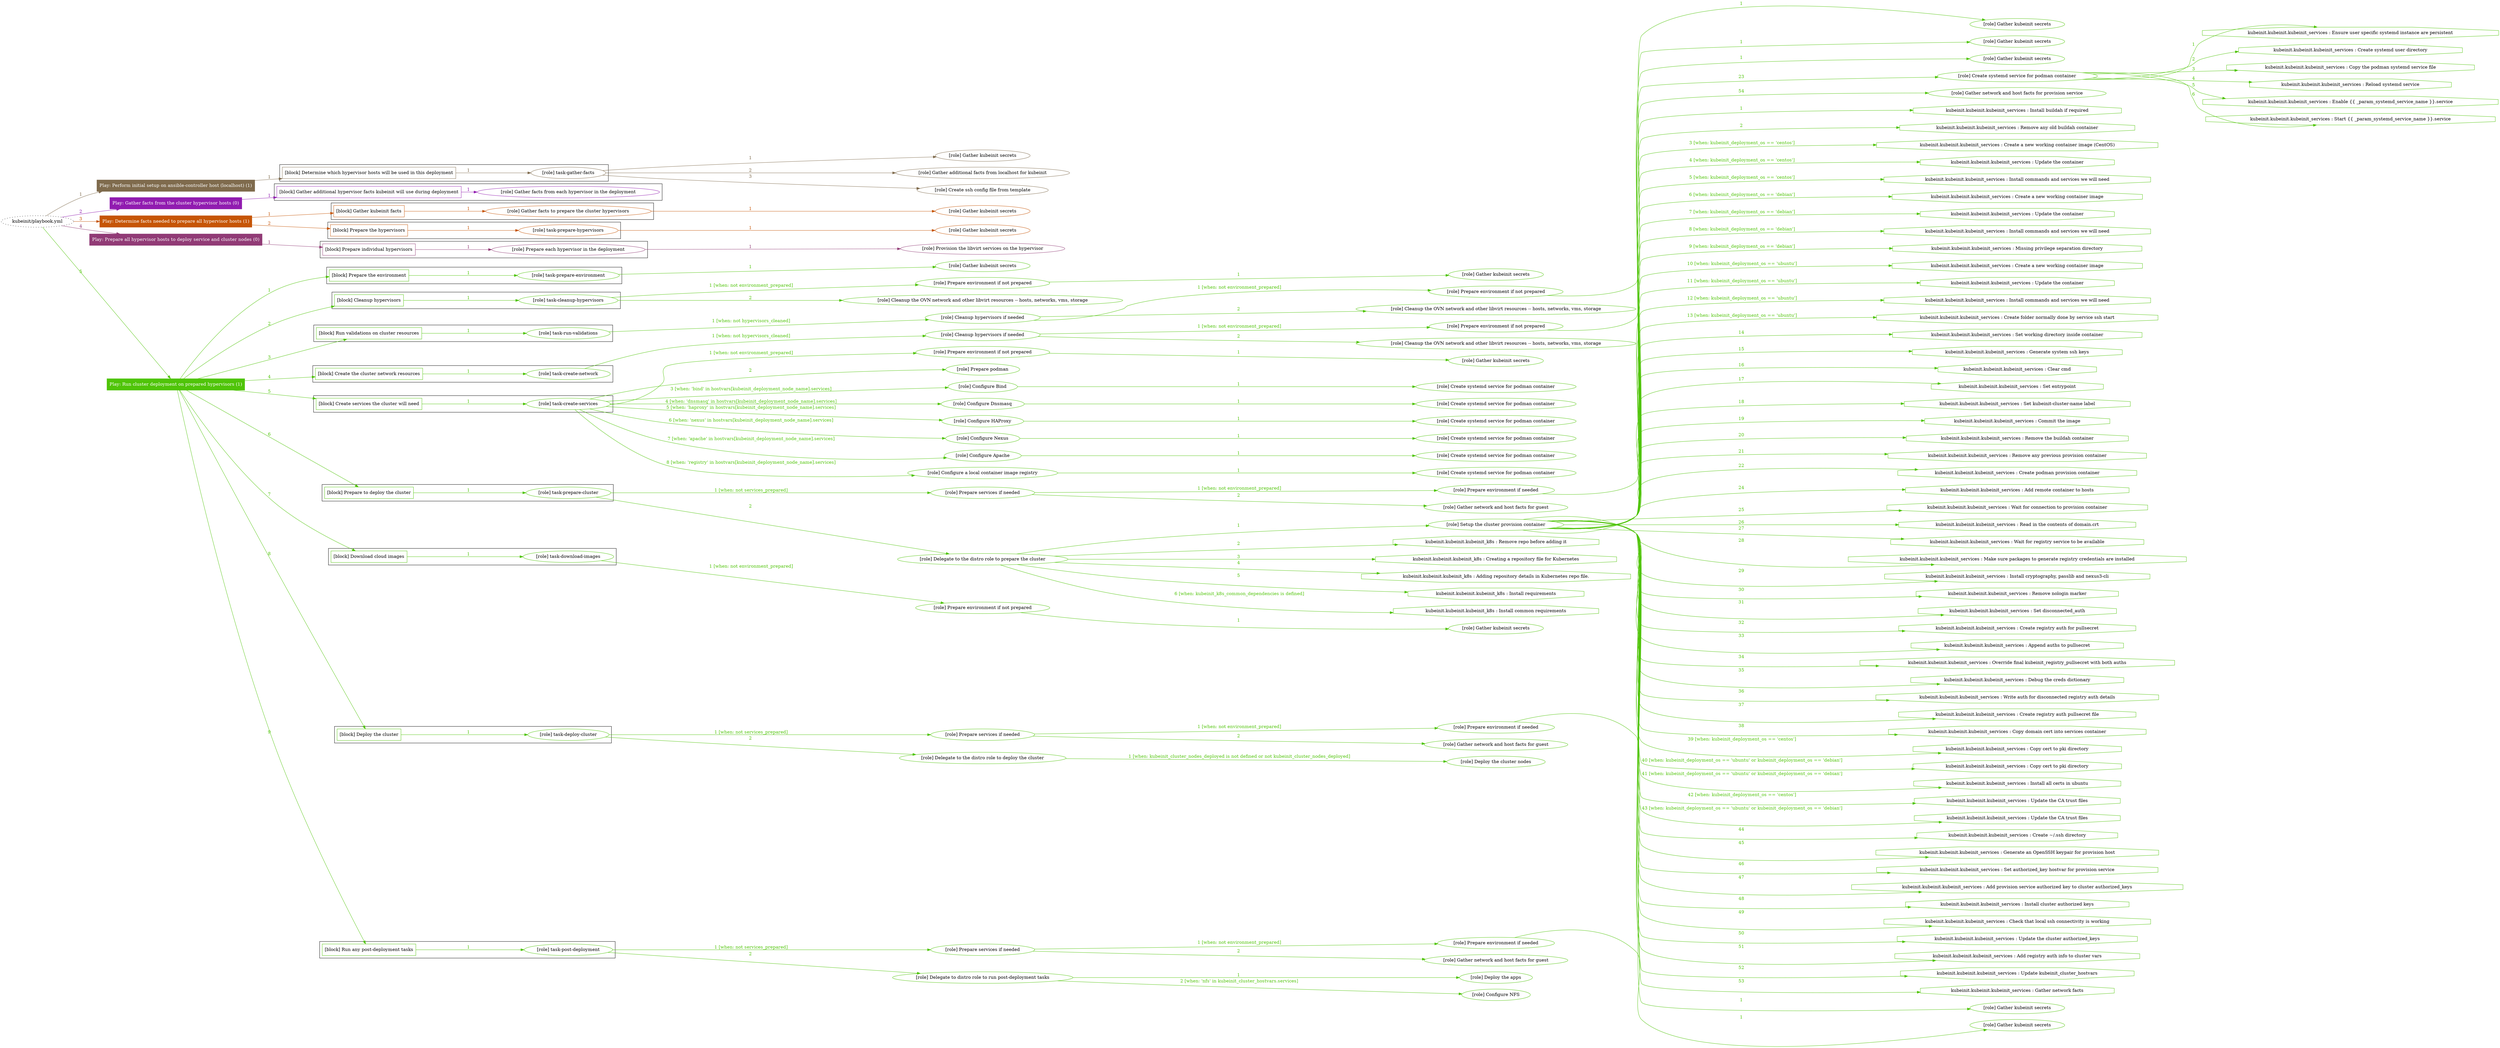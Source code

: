 digraph {
	graph [concentrate=true ordering=in rankdir=LR ratio=fill]
	edge [esep=5 sep=10]
	"kubeinit/playbook.yml" [URL="/home/runner/work/kubeinit/kubeinit/kubeinit/playbook.yml" id=playbook_cfc4be87 style=dotted]
	play_4a807ebb [label="Play: Perform initial setup on ansible-controller host (localhost) (1)" URL="/home/runner/work/kubeinit/kubeinit/kubeinit/playbook.yml" color="#7f6b4d" fontcolor="#ffffff" id=play_4a807ebb shape=box style=filled tooltip=localhost]
	"kubeinit/playbook.yml" -> play_4a807ebb [label="1 " color="#7f6b4d" fontcolor="#7f6b4d" id=edge_3277d694 labeltooltip="1 " tooltip="1 "]
	subgraph "Gather kubeinit secrets" {
		role_bcc0b4b6 [label="[role] Gather kubeinit secrets" URL="/home/runner/.ansible/collections/ansible_collections/kubeinit/kubeinit/roles/kubeinit_prepare/tasks/build_hypervisors_group.yml" color="#7f6b4d" id=role_bcc0b4b6 tooltip="Gather kubeinit secrets"]
	}
	subgraph "Gather additional facts from localhost for kubeinit" {
		role_3b5bcc23 [label="[role] Gather additional facts from localhost for kubeinit" URL="/home/runner/.ansible/collections/ansible_collections/kubeinit/kubeinit/roles/kubeinit_prepare/tasks/build_hypervisors_group.yml" color="#7f6b4d" id=role_3b5bcc23 tooltip="Gather additional facts from localhost for kubeinit"]
	}
	subgraph "Create ssh config file from template" {
		role_cf5add41 [label="[role] Create ssh config file from template" URL="/home/runner/.ansible/collections/ansible_collections/kubeinit/kubeinit/roles/kubeinit_prepare/tasks/build_hypervisors_group.yml" color="#7f6b4d" id=role_cf5add41 tooltip="Create ssh config file from template"]
	}
	subgraph "task-gather-facts" {
		role_10f08da4 [label="[role] task-gather-facts" URL="/home/runner/work/kubeinit/kubeinit/kubeinit/playbook.yml" color="#7f6b4d" id=role_10f08da4 tooltip="task-gather-facts"]
		role_10f08da4 -> role_bcc0b4b6 [label="1 " color="#7f6b4d" fontcolor="#7f6b4d" id=edge_d99c6099 labeltooltip="1 " tooltip="1 "]
		role_10f08da4 -> role_3b5bcc23 [label="2 " color="#7f6b4d" fontcolor="#7f6b4d" id=edge_893ec936 labeltooltip="2 " tooltip="2 "]
		role_10f08da4 -> role_cf5add41 [label="3 " color="#7f6b4d" fontcolor="#7f6b4d" id=edge_45f1f5ca labeltooltip="3 " tooltip="3 "]
	}
	subgraph "Play: Perform initial setup on ansible-controller host (localhost) (1)" {
		play_4a807ebb -> block_dd3cf901 [label=1 color="#7f6b4d" fontcolor="#7f6b4d" id=edge_9d5f371b labeltooltip=1 tooltip=1]
		subgraph cluster_block_dd3cf901 {
			block_dd3cf901 [label="[block] Determine which hypervisor hosts will be used in this deployment" URL="/home/runner/work/kubeinit/kubeinit/kubeinit/playbook.yml" color="#7f6b4d" id=block_dd3cf901 labeltooltip="Determine which hypervisor hosts will be used in this deployment" shape=box tooltip="Determine which hypervisor hosts will be used in this deployment"]
			block_dd3cf901 -> role_10f08da4 [label="1 " color="#7f6b4d" fontcolor="#7f6b4d" id=edge_cda1a573 labeltooltip="1 " tooltip="1 "]
		}
	}
	play_d4d521a1 [label="Play: Gather facts from the cluster hypervisor hosts (0)" URL="/home/runner/work/kubeinit/kubeinit/kubeinit/playbook.yml" color="#911cb0" fontcolor="#ffffff" id=play_d4d521a1 shape=box style=filled tooltip="Play: Gather facts from the cluster hypervisor hosts (0)"]
	"kubeinit/playbook.yml" -> play_d4d521a1 [label="2 " color="#911cb0" fontcolor="#911cb0" id=edge_300e50c1 labeltooltip="2 " tooltip="2 "]
	subgraph "Gather facts from each hypervisor in the deployment" {
		role_9fd190aa [label="[role] Gather facts from each hypervisor in the deployment" URL="/home/runner/work/kubeinit/kubeinit/kubeinit/playbook.yml" color="#911cb0" id=role_9fd190aa tooltip="Gather facts from each hypervisor in the deployment"]
	}
	subgraph "Play: Gather facts from the cluster hypervisor hosts (0)" {
		play_d4d521a1 -> block_544f4065 [label=1 color="#911cb0" fontcolor="#911cb0" id=edge_1430447f labeltooltip=1 tooltip=1]
		subgraph cluster_block_544f4065 {
			block_544f4065 [label="[block] Gather additional hypervisor facts kubeinit will use during deployment" URL="/home/runner/work/kubeinit/kubeinit/kubeinit/playbook.yml" color="#911cb0" id=block_544f4065 labeltooltip="Gather additional hypervisor facts kubeinit will use during deployment" shape=box tooltip="Gather additional hypervisor facts kubeinit will use during deployment"]
			block_544f4065 -> role_9fd190aa [label="1 " color="#911cb0" fontcolor="#911cb0" id=edge_3ac6babf labeltooltip="1 " tooltip="1 "]
		}
	}
	play_e85b33cb [label="Play: Determine facts needed to prepare all hypervisor hosts (1)" URL="/home/runner/work/kubeinit/kubeinit/kubeinit/playbook.yml" color="#c65506" fontcolor="#ffffff" id=play_e85b33cb shape=box style=filled tooltip=localhost]
	"kubeinit/playbook.yml" -> play_e85b33cb [label="3 " color="#c65506" fontcolor="#c65506" id=edge_0589fab3 labeltooltip="3 " tooltip="3 "]
	subgraph "Gather kubeinit secrets" {
		role_eab84677 [label="[role] Gather kubeinit secrets" URL="/home/runner/.ansible/collections/ansible_collections/kubeinit/kubeinit/roles/kubeinit_prepare/tasks/gather_kubeinit_facts.yml" color="#c65506" id=role_eab84677 tooltip="Gather kubeinit secrets"]
	}
	subgraph "Gather facts to prepare the cluster hypervisors" {
		role_88e0ed70 [label="[role] Gather facts to prepare the cluster hypervisors" URL="/home/runner/work/kubeinit/kubeinit/kubeinit/playbook.yml" color="#c65506" id=role_88e0ed70 tooltip="Gather facts to prepare the cluster hypervisors"]
		role_88e0ed70 -> role_eab84677 [label="1 " color="#c65506" fontcolor="#c65506" id=edge_dfea3ddd labeltooltip="1 " tooltip="1 "]
	}
	subgraph "Gather kubeinit secrets" {
		role_0bb4fda9 [label="[role] Gather kubeinit secrets" URL="/home/runner/.ansible/collections/ansible_collections/kubeinit/kubeinit/roles/kubeinit_prepare/tasks/gather_kubeinit_facts.yml" color="#c65506" id=role_0bb4fda9 tooltip="Gather kubeinit secrets"]
	}
	subgraph "task-prepare-hypervisors" {
		role_484d468f [label="[role] task-prepare-hypervisors" URL="/home/runner/work/kubeinit/kubeinit/kubeinit/playbook.yml" color="#c65506" id=role_484d468f tooltip="task-prepare-hypervisors"]
		role_484d468f -> role_0bb4fda9 [label="1 " color="#c65506" fontcolor="#c65506" id=edge_8ce3376a labeltooltip="1 " tooltip="1 "]
	}
	subgraph "Play: Determine facts needed to prepare all hypervisor hosts (1)" {
		play_e85b33cb -> block_cb96cf6b [label=1 color="#c65506" fontcolor="#c65506" id=edge_e12523e3 labeltooltip=1 tooltip=1]
		subgraph cluster_block_cb96cf6b {
			block_cb96cf6b [label="[block] Gather kubeinit facts" URL="/home/runner/work/kubeinit/kubeinit/kubeinit/playbook.yml" color="#c65506" id=block_cb96cf6b labeltooltip="Gather kubeinit facts" shape=box tooltip="Gather kubeinit facts"]
			block_cb96cf6b -> role_88e0ed70 [label="1 " color="#c65506" fontcolor="#c65506" id=edge_38f7d4b8 labeltooltip="1 " tooltip="1 "]
		}
		play_e85b33cb -> block_ec706f91 [label=2 color="#c65506" fontcolor="#c65506" id=edge_0aa1c285 labeltooltip=2 tooltip=2]
		subgraph cluster_block_ec706f91 {
			block_ec706f91 [label="[block] Prepare the hypervisors" URL="/home/runner/work/kubeinit/kubeinit/kubeinit/playbook.yml" color="#c65506" id=block_ec706f91 labeltooltip="Prepare the hypervisors" shape=box tooltip="Prepare the hypervisors"]
			block_ec706f91 -> role_484d468f [label="1 " color="#c65506" fontcolor="#c65506" id=edge_5a2838aa labeltooltip="1 " tooltip="1 "]
		}
	}
	play_bb82a8fd [label="Play: Prepare all hypervisor hosts to deploy service and cluster nodes (0)" URL="/home/runner/work/kubeinit/kubeinit/kubeinit/playbook.yml" color="#913b76" fontcolor="#ffffff" id=play_bb82a8fd shape=box style=filled tooltip="Play: Prepare all hypervisor hosts to deploy service and cluster nodes (0)"]
	"kubeinit/playbook.yml" -> play_bb82a8fd [label="4 " color="#913b76" fontcolor="#913b76" id=edge_44c5a080 labeltooltip="4 " tooltip="4 "]
	subgraph "Provision the libvirt services on the hypervisor" {
		role_19357649 [label="[role] Provision the libvirt services on the hypervisor" URL="/home/runner/.ansible/collections/ansible_collections/kubeinit/kubeinit/roles/kubeinit_prepare/tasks/prepare_hypervisor.yml" color="#913b76" id=role_19357649 tooltip="Provision the libvirt services on the hypervisor"]
	}
	subgraph "Prepare each hypervisor in the deployment" {
		role_16236da2 [label="[role] Prepare each hypervisor in the deployment" URL="/home/runner/work/kubeinit/kubeinit/kubeinit/playbook.yml" color="#913b76" id=role_16236da2 tooltip="Prepare each hypervisor in the deployment"]
		role_16236da2 -> role_19357649 [label="1 " color="#913b76" fontcolor="#913b76" id=edge_8d6d4341 labeltooltip="1 " tooltip="1 "]
	}
	subgraph "Play: Prepare all hypervisor hosts to deploy service and cluster nodes (0)" {
		play_bb82a8fd -> block_224059f3 [label=1 color="#913b76" fontcolor="#913b76" id=edge_40e4a4ec labeltooltip=1 tooltip=1]
		subgraph cluster_block_224059f3 {
			block_224059f3 [label="[block] Prepare individual hypervisors" URL="/home/runner/work/kubeinit/kubeinit/kubeinit/playbook.yml" color="#913b76" id=block_224059f3 labeltooltip="Prepare individual hypervisors" shape=box tooltip="Prepare individual hypervisors"]
			block_224059f3 -> role_16236da2 [label="1 " color="#913b76" fontcolor="#913b76" id=edge_ae67258d labeltooltip="1 " tooltip="1 "]
		}
	}
	play_c14ed13a [label="Play: Run cluster deployment on prepared hypervisors (1)" URL="/home/runner/work/kubeinit/kubeinit/kubeinit/playbook.yml" color="#4fc408" fontcolor="#ffffff" id=play_c14ed13a shape=box style=filled tooltip=localhost]
	"kubeinit/playbook.yml" -> play_c14ed13a [label="5 " color="#4fc408" fontcolor="#4fc408" id=edge_b7f78655 labeltooltip="5 " tooltip="5 "]
	subgraph "Gather kubeinit secrets" {
		role_4225a612 [label="[role] Gather kubeinit secrets" URL="/home/runner/.ansible/collections/ansible_collections/kubeinit/kubeinit/roles/kubeinit_prepare/tasks/gather_kubeinit_facts.yml" color="#4fc408" id=role_4225a612 tooltip="Gather kubeinit secrets"]
	}
	subgraph "task-prepare-environment" {
		role_4ccde7c7 [label="[role] task-prepare-environment" URL="/home/runner/work/kubeinit/kubeinit/kubeinit/playbook.yml" color="#4fc408" id=role_4ccde7c7 tooltip="task-prepare-environment"]
		role_4ccde7c7 -> role_4225a612 [label="1 " color="#4fc408" fontcolor="#4fc408" id=edge_c047544a labeltooltip="1 " tooltip="1 "]
	}
	subgraph "Gather kubeinit secrets" {
		role_32746940 [label="[role] Gather kubeinit secrets" URL="/home/runner/.ansible/collections/ansible_collections/kubeinit/kubeinit/roles/kubeinit_prepare/tasks/gather_kubeinit_facts.yml" color="#4fc408" id=role_32746940 tooltip="Gather kubeinit secrets"]
	}
	subgraph "Prepare environment if not prepared" {
		role_9fc89ece [label="[role] Prepare environment if not prepared" URL="/home/runner/.ansible/collections/ansible_collections/kubeinit/kubeinit/roles/kubeinit_prepare/tasks/cleanup_hypervisors.yml" color="#4fc408" id=role_9fc89ece tooltip="Prepare environment if not prepared"]
		role_9fc89ece -> role_32746940 [label="1 " color="#4fc408" fontcolor="#4fc408" id=edge_4c63f4f3 labeltooltip="1 " tooltip="1 "]
	}
	subgraph "Cleanup the OVN network and other libvirt resources -- hosts, networks, vms, storage" {
		role_7c6fca60 [label="[role] Cleanup the OVN network and other libvirt resources -- hosts, networks, vms, storage" URL="/home/runner/.ansible/collections/ansible_collections/kubeinit/kubeinit/roles/kubeinit_prepare/tasks/cleanup_hypervisors.yml" color="#4fc408" id=role_7c6fca60 tooltip="Cleanup the OVN network and other libvirt resources -- hosts, networks, vms, storage"]
	}
	subgraph "task-cleanup-hypervisors" {
		role_c2964d3a [label="[role] task-cleanup-hypervisors" URL="/home/runner/work/kubeinit/kubeinit/kubeinit/playbook.yml" color="#4fc408" id=role_c2964d3a tooltip="task-cleanup-hypervisors"]
		role_c2964d3a -> role_9fc89ece [label="1 [when: not environment_prepared]" color="#4fc408" fontcolor="#4fc408" id=edge_c1f626bd labeltooltip="1 [when: not environment_prepared]" tooltip="1 [when: not environment_prepared]"]
		role_c2964d3a -> role_7c6fca60 [label="2 " color="#4fc408" fontcolor="#4fc408" id=edge_e86fbf41 labeltooltip="2 " tooltip="2 "]
	}
	subgraph "Gather kubeinit secrets" {
		role_f6ba4cd7 [label="[role] Gather kubeinit secrets" URL="/home/runner/.ansible/collections/ansible_collections/kubeinit/kubeinit/roles/kubeinit_prepare/tasks/gather_kubeinit_facts.yml" color="#4fc408" id=role_f6ba4cd7 tooltip="Gather kubeinit secrets"]
	}
	subgraph "Prepare environment if not prepared" {
		role_ea397f2f [label="[role] Prepare environment if not prepared" URL="/home/runner/.ansible/collections/ansible_collections/kubeinit/kubeinit/roles/kubeinit_prepare/tasks/cleanup_hypervisors.yml" color="#4fc408" id=role_ea397f2f tooltip="Prepare environment if not prepared"]
		role_ea397f2f -> role_f6ba4cd7 [label="1 " color="#4fc408" fontcolor="#4fc408" id=edge_fcf1cf02 labeltooltip="1 " tooltip="1 "]
	}
	subgraph "Cleanup the OVN network and other libvirt resources -- hosts, networks, vms, storage" {
		role_4c2b1e50 [label="[role] Cleanup the OVN network and other libvirt resources -- hosts, networks, vms, storage" URL="/home/runner/.ansible/collections/ansible_collections/kubeinit/kubeinit/roles/kubeinit_prepare/tasks/cleanup_hypervisors.yml" color="#4fc408" id=role_4c2b1e50 tooltip="Cleanup the OVN network and other libvirt resources -- hosts, networks, vms, storage"]
	}
	subgraph "Cleanup hypervisors if needed" {
		role_19a6585d [label="[role] Cleanup hypervisors if needed" URL="/home/runner/.ansible/collections/ansible_collections/kubeinit/kubeinit/roles/kubeinit_validations/tasks/main.yml" color="#4fc408" id=role_19a6585d tooltip="Cleanup hypervisors if needed"]
		role_19a6585d -> role_ea397f2f [label="1 [when: not environment_prepared]" color="#4fc408" fontcolor="#4fc408" id=edge_849f320f labeltooltip="1 [when: not environment_prepared]" tooltip="1 [when: not environment_prepared]"]
		role_19a6585d -> role_4c2b1e50 [label="2 " color="#4fc408" fontcolor="#4fc408" id=edge_ba22fbc4 labeltooltip="2 " tooltip="2 "]
	}
	subgraph "task-run-validations" {
		role_9bda88f3 [label="[role] task-run-validations" URL="/home/runner/work/kubeinit/kubeinit/kubeinit/playbook.yml" color="#4fc408" id=role_9bda88f3 tooltip="task-run-validations"]
		role_9bda88f3 -> role_19a6585d [label="1 [when: not hypervisors_cleaned]" color="#4fc408" fontcolor="#4fc408" id=edge_152c9d29 labeltooltip="1 [when: not hypervisors_cleaned]" tooltip="1 [when: not hypervisors_cleaned]"]
	}
	subgraph "Gather kubeinit secrets" {
		role_020c88da [label="[role] Gather kubeinit secrets" URL="/home/runner/.ansible/collections/ansible_collections/kubeinit/kubeinit/roles/kubeinit_prepare/tasks/gather_kubeinit_facts.yml" color="#4fc408" id=role_020c88da tooltip="Gather kubeinit secrets"]
	}
	subgraph "Prepare environment if not prepared" {
		role_4495b315 [label="[role] Prepare environment if not prepared" URL="/home/runner/.ansible/collections/ansible_collections/kubeinit/kubeinit/roles/kubeinit_prepare/tasks/cleanup_hypervisors.yml" color="#4fc408" id=role_4495b315 tooltip="Prepare environment if not prepared"]
		role_4495b315 -> role_020c88da [label="1 " color="#4fc408" fontcolor="#4fc408" id=edge_88edfadd labeltooltip="1 " tooltip="1 "]
	}
	subgraph "Cleanup the OVN network and other libvirt resources -- hosts, networks, vms, storage" {
		role_c2122410 [label="[role] Cleanup the OVN network and other libvirt resources -- hosts, networks, vms, storage" URL="/home/runner/.ansible/collections/ansible_collections/kubeinit/kubeinit/roles/kubeinit_prepare/tasks/cleanup_hypervisors.yml" color="#4fc408" id=role_c2122410 tooltip="Cleanup the OVN network and other libvirt resources -- hosts, networks, vms, storage"]
	}
	subgraph "Cleanup hypervisors if needed" {
		role_e213be4a [label="[role] Cleanup hypervisors if needed" URL="/home/runner/.ansible/collections/ansible_collections/kubeinit/kubeinit/roles/kubeinit_libvirt/tasks/create_network.yml" color="#4fc408" id=role_e213be4a tooltip="Cleanup hypervisors if needed"]
		role_e213be4a -> role_4495b315 [label="1 [when: not environment_prepared]" color="#4fc408" fontcolor="#4fc408" id=edge_c98100af labeltooltip="1 [when: not environment_prepared]" tooltip="1 [when: not environment_prepared]"]
		role_e213be4a -> role_c2122410 [label="2 " color="#4fc408" fontcolor="#4fc408" id=edge_892078ff labeltooltip="2 " tooltip="2 "]
	}
	subgraph "task-create-network" {
		role_464de291 [label="[role] task-create-network" URL="/home/runner/work/kubeinit/kubeinit/kubeinit/playbook.yml" color="#4fc408" id=role_464de291 tooltip="task-create-network"]
		role_464de291 -> role_e213be4a [label="1 [when: not hypervisors_cleaned]" color="#4fc408" fontcolor="#4fc408" id=edge_3ad8d59f labeltooltip="1 [when: not hypervisors_cleaned]" tooltip="1 [when: not hypervisors_cleaned]"]
	}
	subgraph "Gather kubeinit secrets" {
		role_c8c8f5f4 [label="[role] Gather kubeinit secrets" URL="/home/runner/.ansible/collections/ansible_collections/kubeinit/kubeinit/roles/kubeinit_prepare/tasks/gather_kubeinit_facts.yml" color="#4fc408" id=role_c8c8f5f4 tooltip="Gather kubeinit secrets"]
	}
	subgraph "Prepare environment if not prepared" {
		role_7e94d093 [label="[role] Prepare environment if not prepared" URL="/home/runner/.ansible/collections/ansible_collections/kubeinit/kubeinit/roles/kubeinit_services/tasks/main.yml" color="#4fc408" id=role_7e94d093 tooltip="Prepare environment if not prepared"]
		role_7e94d093 -> role_c8c8f5f4 [label="1 " color="#4fc408" fontcolor="#4fc408" id=edge_d55a4b33 labeltooltip="1 " tooltip="1 "]
	}
	subgraph "Prepare podman" {
		role_c2191348 [label="[role] Prepare podman" URL="/home/runner/.ansible/collections/ansible_collections/kubeinit/kubeinit/roles/kubeinit_services/tasks/00_create_service_pod.yml" color="#4fc408" id=role_c2191348 tooltip="Prepare podman"]
	}
	subgraph "Create systemd service for podman container" {
		role_1b85d457 [label="[role] Create systemd service for podman container" URL="/home/runner/.ansible/collections/ansible_collections/kubeinit/kubeinit/roles/kubeinit_bind/tasks/main.yml" color="#4fc408" id=role_1b85d457 tooltip="Create systemd service for podman container"]
	}
	subgraph "Configure Bind" {
		role_a5ffefed [label="[role] Configure Bind" URL="/home/runner/.ansible/collections/ansible_collections/kubeinit/kubeinit/roles/kubeinit_services/tasks/start_services_containers.yml" color="#4fc408" id=role_a5ffefed tooltip="Configure Bind"]
		role_a5ffefed -> role_1b85d457 [label="1 " color="#4fc408" fontcolor="#4fc408" id=edge_e4ebf9ce labeltooltip="1 " tooltip="1 "]
	}
	subgraph "Create systemd service for podman container" {
		role_6324af3c [label="[role] Create systemd service for podman container" URL="/home/runner/.ansible/collections/ansible_collections/kubeinit/kubeinit/roles/kubeinit_dnsmasq/tasks/main.yml" color="#4fc408" id=role_6324af3c tooltip="Create systemd service for podman container"]
	}
	subgraph "Configure Dnsmasq" {
		role_01a24019 [label="[role] Configure Dnsmasq" URL="/home/runner/.ansible/collections/ansible_collections/kubeinit/kubeinit/roles/kubeinit_services/tasks/start_services_containers.yml" color="#4fc408" id=role_01a24019 tooltip="Configure Dnsmasq"]
		role_01a24019 -> role_6324af3c [label="1 " color="#4fc408" fontcolor="#4fc408" id=edge_fd5339e4 labeltooltip="1 " tooltip="1 "]
	}
	subgraph "Create systemd service for podman container" {
		role_4e0fb53d [label="[role] Create systemd service for podman container" URL="/home/runner/.ansible/collections/ansible_collections/kubeinit/kubeinit/roles/kubeinit_haproxy/tasks/main.yml" color="#4fc408" id=role_4e0fb53d tooltip="Create systemd service for podman container"]
	}
	subgraph "Configure HAProxy" {
		role_6473bef5 [label="[role] Configure HAProxy" URL="/home/runner/.ansible/collections/ansible_collections/kubeinit/kubeinit/roles/kubeinit_services/tasks/start_services_containers.yml" color="#4fc408" id=role_6473bef5 tooltip="Configure HAProxy"]
		role_6473bef5 -> role_4e0fb53d [label="1 " color="#4fc408" fontcolor="#4fc408" id=edge_57fdc3d4 labeltooltip="1 " tooltip="1 "]
	}
	subgraph "Create systemd service for podman container" {
		role_58c3b321 [label="[role] Create systemd service for podman container" URL="/home/runner/.ansible/collections/ansible_collections/kubeinit/kubeinit/roles/kubeinit_nexus/tasks/main.yml" color="#4fc408" id=role_58c3b321 tooltip="Create systemd service for podman container"]
	}
	subgraph "Configure Nexus" {
		role_46821ba6 [label="[role] Configure Nexus" URL="/home/runner/.ansible/collections/ansible_collections/kubeinit/kubeinit/roles/kubeinit_services/tasks/start_services_containers.yml" color="#4fc408" id=role_46821ba6 tooltip="Configure Nexus"]
		role_46821ba6 -> role_58c3b321 [label="1 " color="#4fc408" fontcolor="#4fc408" id=edge_49cd0e57 labeltooltip="1 " tooltip="1 "]
	}
	subgraph "Create systemd service for podman container" {
		role_23bc82e7 [label="[role] Create systemd service for podman container" URL="/home/runner/.ansible/collections/ansible_collections/kubeinit/kubeinit/roles/kubeinit_apache/tasks/main.yml" color="#4fc408" id=role_23bc82e7 tooltip="Create systemd service for podman container"]
	}
	subgraph "Configure Apache" {
		role_558c121e [label="[role] Configure Apache" URL="/home/runner/.ansible/collections/ansible_collections/kubeinit/kubeinit/roles/kubeinit_services/tasks/start_services_containers.yml" color="#4fc408" id=role_558c121e tooltip="Configure Apache"]
		role_558c121e -> role_23bc82e7 [label="1 " color="#4fc408" fontcolor="#4fc408" id=edge_2fbb2b36 labeltooltip="1 " tooltip="1 "]
	}
	subgraph "Create systemd service for podman container" {
		role_922f781b [label="[role] Create systemd service for podman container" URL="/home/runner/.ansible/collections/ansible_collections/kubeinit/kubeinit/roles/kubeinit_registry/tasks/main.yml" color="#4fc408" id=role_922f781b tooltip="Create systemd service for podman container"]
	}
	subgraph "Configure a local container image registry" {
		role_4d05fafa [label="[role] Configure a local container image registry" URL="/home/runner/.ansible/collections/ansible_collections/kubeinit/kubeinit/roles/kubeinit_services/tasks/start_services_containers.yml" color="#4fc408" id=role_4d05fafa tooltip="Configure a local container image registry"]
		role_4d05fafa -> role_922f781b [label="1 " color="#4fc408" fontcolor="#4fc408" id=edge_cbc8e048 labeltooltip="1 " tooltip="1 "]
	}
	subgraph "task-create-services" {
		role_6226113d [label="[role] task-create-services" URL="/home/runner/work/kubeinit/kubeinit/kubeinit/playbook.yml" color="#4fc408" id=role_6226113d tooltip="task-create-services"]
		role_6226113d -> role_7e94d093 [label="1 [when: not environment_prepared]" color="#4fc408" fontcolor="#4fc408" id=edge_d3244bcf labeltooltip="1 [when: not environment_prepared]" tooltip="1 [when: not environment_prepared]"]
		role_6226113d -> role_c2191348 [label="2 " color="#4fc408" fontcolor="#4fc408" id=edge_3e48d171 labeltooltip="2 " tooltip="2 "]
		role_6226113d -> role_a5ffefed [label="3 [when: 'bind' in hostvars[kubeinit_deployment_node_name].services]" color="#4fc408" fontcolor="#4fc408" id=edge_fc64203d labeltooltip="3 [when: 'bind' in hostvars[kubeinit_deployment_node_name].services]" tooltip="3 [when: 'bind' in hostvars[kubeinit_deployment_node_name].services]"]
		role_6226113d -> role_01a24019 [label="4 [when: 'dnsmasq' in hostvars[kubeinit_deployment_node_name].services]" color="#4fc408" fontcolor="#4fc408" id=edge_0a824aca labeltooltip="4 [when: 'dnsmasq' in hostvars[kubeinit_deployment_node_name].services]" tooltip="4 [when: 'dnsmasq' in hostvars[kubeinit_deployment_node_name].services]"]
		role_6226113d -> role_6473bef5 [label="5 [when: 'haproxy' in hostvars[kubeinit_deployment_node_name].services]" color="#4fc408" fontcolor="#4fc408" id=edge_3222a457 labeltooltip="5 [when: 'haproxy' in hostvars[kubeinit_deployment_node_name].services]" tooltip="5 [when: 'haproxy' in hostvars[kubeinit_deployment_node_name].services]"]
		role_6226113d -> role_46821ba6 [label="6 [when: 'nexus' in hostvars[kubeinit_deployment_node_name].services]" color="#4fc408" fontcolor="#4fc408" id=edge_cb59b216 labeltooltip="6 [when: 'nexus' in hostvars[kubeinit_deployment_node_name].services]" tooltip="6 [when: 'nexus' in hostvars[kubeinit_deployment_node_name].services]"]
		role_6226113d -> role_558c121e [label="7 [when: 'apache' in hostvars[kubeinit_deployment_node_name].services]" color="#4fc408" fontcolor="#4fc408" id=edge_21c0942a labeltooltip="7 [when: 'apache' in hostvars[kubeinit_deployment_node_name].services]" tooltip="7 [when: 'apache' in hostvars[kubeinit_deployment_node_name].services]"]
		role_6226113d -> role_4d05fafa [label="8 [when: 'registry' in hostvars[kubeinit_deployment_node_name].services]" color="#4fc408" fontcolor="#4fc408" id=edge_9ed9d38f labeltooltip="8 [when: 'registry' in hostvars[kubeinit_deployment_node_name].services]" tooltip="8 [when: 'registry' in hostvars[kubeinit_deployment_node_name].services]"]
	}
	subgraph "Gather kubeinit secrets" {
		role_a1dacc62 [label="[role] Gather kubeinit secrets" URL="/home/runner/.ansible/collections/ansible_collections/kubeinit/kubeinit/roles/kubeinit_prepare/tasks/gather_kubeinit_facts.yml" color="#4fc408" id=role_a1dacc62 tooltip="Gather kubeinit secrets"]
	}
	subgraph "Prepare environment if needed" {
		role_e6f0737c [label="[role] Prepare environment if needed" URL="/home/runner/.ansible/collections/ansible_collections/kubeinit/kubeinit/roles/kubeinit_services/tasks/prepare_services.yml" color="#4fc408" id=role_e6f0737c tooltip="Prepare environment if needed"]
		role_e6f0737c -> role_a1dacc62 [label="1 " color="#4fc408" fontcolor="#4fc408" id=edge_35fe2ec3 labeltooltip="1 " tooltip="1 "]
	}
	subgraph "Gather network and host facts for guest" {
		role_c1f3ef40 [label="[role] Gather network and host facts for guest" URL="/home/runner/.ansible/collections/ansible_collections/kubeinit/kubeinit/roles/kubeinit_services/tasks/prepare_services.yml" color="#4fc408" id=role_c1f3ef40 tooltip="Gather network and host facts for guest"]
	}
	subgraph "Prepare services if needed" {
		role_b384f82c [label="[role] Prepare services if needed" URL="/home/runner/.ansible/collections/ansible_collections/kubeinit/kubeinit/roles/kubeinit_prepare/tasks/prepare_cluster.yml" color="#4fc408" id=role_b384f82c tooltip="Prepare services if needed"]
		role_b384f82c -> role_e6f0737c [label="1 [when: not environment_prepared]" color="#4fc408" fontcolor="#4fc408" id=edge_17bbcf6e labeltooltip="1 [when: not environment_prepared]" tooltip="1 [when: not environment_prepared]"]
		role_b384f82c -> role_c1f3ef40 [label="2 " color="#4fc408" fontcolor="#4fc408" id=edge_ad489f38 labeltooltip="2 " tooltip="2 "]
	}
	subgraph "Create systemd service for podman container" {
		role_32f327d0 [label="[role] Create systemd service for podman container" URL="/home/runner/.ansible/collections/ansible_collections/kubeinit/kubeinit/roles/kubeinit_services/tasks/create_provision_container.yml" color="#4fc408" id=role_32f327d0 tooltip="Create systemd service for podman container"]
		task_0d591eed [label="kubeinit.kubeinit.kubeinit_services : Ensure user specific systemd instance are persistent" URL="/home/runner/.ansible/collections/ansible_collections/kubeinit/kubeinit/roles/kubeinit_services/tasks/create_managed_service.yml" color="#4fc408" id=task_0d591eed shape=octagon tooltip="kubeinit.kubeinit.kubeinit_services : Ensure user specific systemd instance are persistent"]
		role_32f327d0 -> task_0d591eed [label="1 " color="#4fc408" fontcolor="#4fc408" id=edge_b70e48f8 labeltooltip="1 " tooltip="1 "]
		task_ef482759 [label="kubeinit.kubeinit.kubeinit_services : Create systemd user directory" URL="/home/runner/.ansible/collections/ansible_collections/kubeinit/kubeinit/roles/kubeinit_services/tasks/create_managed_service.yml" color="#4fc408" id=task_ef482759 shape=octagon tooltip="kubeinit.kubeinit.kubeinit_services : Create systemd user directory"]
		role_32f327d0 -> task_ef482759 [label="2 " color="#4fc408" fontcolor="#4fc408" id=edge_ddac6498 labeltooltip="2 " tooltip="2 "]
		task_a50afc28 [label="kubeinit.kubeinit.kubeinit_services : Copy the podman systemd service file" URL="/home/runner/.ansible/collections/ansible_collections/kubeinit/kubeinit/roles/kubeinit_services/tasks/create_managed_service.yml" color="#4fc408" id=task_a50afc28 shape=octagon tooltip="kubeinit.kubeinit.kubeinit_services : Copy the podman systemd service file"]
		role_32f327d0 -> task_a50afc28 [label="3 " color="#4fc408" fontcolor="#4fc408" id=edge_3acec6b4 labeltooltip="3 " tooltip="3 "]
		task_0f8f100c [label="kubeinit.kubeinit.kubeinit_services : Reload systemd service" URL="/home/runner/.ansible/collections/ansible_collections/kubeinit/kubeinit/roles/kubeinit_services/tasks/create_managed_service.yml" color="#4fc408" id=task_0f8f100c shape=octagon tooltip="kubeinit.kubeinit.kubeinit_services : Reload systemd service"]
		role_32f327d0 -> task_0f8f100c [label="4 " color="#4fc408" fontcolor="#4fc408" id=edge_bc0839a0 labeltooltip="4 " tooltip="4 "]
		task_d054eb82 [label="kubeinit.kubeinit.kubeinit_services : Enable {{ _param_systemd_service_name }}.service" URL="/home/runner/.ansible/collections/ansible_collections/kubeinit/kubeinit/roles/kubeinit_services/tasks/create_managed_service.yml" color="#4fc408" id=task_d054eb82 shape=octagon tooltip="kubeinit.kubeinit.kubeinit_services : Enable {{ _param_systemd_service_name }}.service"]
		role_32f327d0 -> task_d054eb82 [label="5 " color="#4fc408" fontcolor="#4fc408" id=edge_415b289a labeltooltip="5 " tooltip="5 "]
		task_56cd12f4 [label="kubeinit.kubeinit.kubeinit_services : Start {{ _param_systemd_service_name }}.service" URL="/home/runner/.ansible/collections/ansible_collections/kubeinit/kubeinit/roles/kubeinit_services/tasks/create_managed_service.yml" color="#4fc408" id=task_56cd12f4 shape=octagon tooltip="kubeinit.kubeinit.kubeinit_services : Start {{ _param_systemd_service_name }}.service"]
		role_32f327d0 -> task_56cd12f4 [label="6 " color="#4fc408" fontcolor="#4fc408" id=edge_5c670fea labeltooltip="6 " tooltip="6 "]
	}
	subgraph "Gather network and host facts for provision service" {
		role_c4c21304 [label="[role] Gather network and host facts for provision service" URL="/home/runner/.ansible/collections/ansible_collections/kubeinit/kubeinit/roles/kubeinit_services/tasks/create_provision_container.yml" color="#4fc408" id=role_c4c21304 tooltip="Gather network and host facts for provision service"]
	}
	subgraph "Setup the cluster provision container" {
		role_a1966d15 [label="[role] Setup the cluster provision container" URL="/home/runner/.ansible/collections/ansible_collections/kubeinit/kubeinit/roles/kubeinit_k8s/tasks/prepare_cluster.yml" color="#4fc408" id=role_a1966d15 tooltip="Setup the cluster provision container"]
		task_4b8873fb [label="kubeinit.kubeinit.kubeinit_services : Install buildah if required" URL="/home/runner/.ansible/collections/ansible_collections/kubeinit/kubeinit/roles/kubeinit_services/tasks/create_provision_container.yml" color="#4fc408" id=task_4b8873fb shape=octagon tooltip="kubeinit.kubeinit.kubeinit_services : Install buildah if required"]
		role_a1966d15 -> task_4b8873fb [label="1 " color="#4fc408" fontcolor="#4fc408" id=edge_1f2acd48 labeltooltip="1 " tooltip="1 "]
		task_3284e953 [label="kubeinit.kubeinit.kubeinit_services : Remove any old buildah container" URL="/home/runner/.ansible/collections/ansible_collections/kubeinit/kubeinit/roles/kubeinit_services/tasks/create_provision_container.yml" color="#4fc408" id=task_3284e953 shape=octagon tooltip="kubeinit.kubeinit.kubeinit_services : Remove any old buildah container"]
		role_a1966d15 -> task_3284e953 [label="2 " color="#4fc408" fontcolor="#4fc408" id=edge_9dca8324 labeltooltip="2 " tooltip="2 "]
		task_24142f5c [label="kubeinit.kubeinit.kubeinit_services : Create a new working container image (CentOS)" URL="/home/runner/.ansible/collections/ansible_collections/kubeinit/kubeinit/roles/kubeinit_services/tasks/create_provision_container.yml" color="#4fc408" id=task_24142f5c shape=octagon tooltip="kubeinit.kubeinit.kubeinit_services : Create a new working container image (CentOS)"]
		role_a1966d15 -> task_24142f5c [label="3 [when: kubeinit_deployment_os == 'centos']" color="#4fc408" fontcolor="#4fc408" id=edge_bff85792 labeltooltip="3 [when: kubeinit_deployment_os == 'centos']" tooltip="3 [when: kubeinit_deployment_os == 'centos']"]
		task_501c09bd [label="kubeinit.kubeinit.kubeinit_services : Update the container" URL="/home/runner/.ansible/collections/ansible_collections/kubeinit/kubeinit/roles/kubeinit_services/tasks/create_provision_container.yml" color="#4fc408" id=task_501c09bd shape=octagon tooltip="kubeinit.kubeinit.kubeinit_services : Update the container"]
		role_a1966d15 -> task_501c09bd [label="4 [when: kubeinit_deployment_os == 'centos']" color="#4fc408" fontcolor="#4fc408" id=edge_06a370e7 labeltooltip="4 [when: kubeinit_deployment_os == 'centos']" tooltip="4 [when: kubeinit_deployment_os == 'centos']"]
		task_8a477538 [label="kubeinit.kubeinit.kubeinit_services : Install commands and services we will need" URL="/home/runner/.ansible/collections/ansible_collections/kubeinit/kubeinit/roles/kubeinit_services/tasks/create_provision_container.yml" color="#4fc408" id=task_8a477538 shape=octagon tooltip="kubeinit.kubeinit.kubeinit_services : Install commands and services we will need"]
		role_a1966d15 -> task_8a477538 [label="5 [when: kubeinit_deployment_os == 'centos']" color="#4fc408" fontcolor="#4fc408" id=edge_df97cad2 labeltooltip="5 [when: kubeinit_deployment_os == 'centos']" tooltip="5 [when: kubeinit_deployment_os == 'centos']"]
		task_c9a194f5 [label="kubeinit.kubeinit.kubeinit_services : Create a new working container image" URL="/home/runner/.ansible/collections/ansible_collections/kubeinit/kubeinit/roles/kubeinit_services/tasks/create_provision_container.yml" color="#4fc408" id=task_c9a194f5 shape=octagon tooltip="kubeinit.kubeinit.kubeinit_services : Create a new working container image"]
		role_a1966d15 -> task_c9a194f5 [label="6 [when: kubeinit_deployment_os == 'debian']" color="#4fc408" fontcolor="#4fc408" id=edge_360a18c0 labeltooltip="6 [when: kubeinit_deployment_os == 'debian']" tooltip="6 [when: kubeinit_deployment_os == 'debian']"]
		task_4367c590 [label="kubeinit.kubeinit.kubeinit_services : Update the container" URL="/home/runner/.ansible/collections/ansible_collections/kubeinit/kubeinit/roles/kubeinit_services/tasks/create_provision_container.yml" color="#4fc408" id=task_4367c590 shape=octagon tooltip="kubeinit.kubeinit.kubeinit_services : Update the container"]
		role_a1966d15 -> task_4367c590 [label="7 [when: kubeinit_deployment_os == 'debian']" color="#4fc408" fontcolor="#4fc408" id=edge_863ef5c6 labeltooltip="7 [when: kubeinit_deployment_os == 'debian']" tooltip="7 [when: kubeinit_deployment_os == 'debian']"]
		task_9c08d138 [label="kubeinit.kubeinit.kubeinit_services : Install commands and services we will need" URL="/home/runner/.ansible/collections/ansible_collections/kubeinit/kubeinit/roles/kubeinit_services/tasks/create_provision_container.yml" color="#4fc408" id=task_9c08d138 shape=octagon tooltip="kubeinit.kubeinit.kubeinit_services : Install commands and services we will need"]
		role_a1966d15 -> task_9c08d138 [label="8 [when: kubeinit_deployment_os == 'debian']" color="#4fc408" fontcolor="#4fc408" id=edge_142d180c labeltooltip="8 [when: kubeinit_deployment_os == 'debian']" tooltip="8 [when: kubeinit_deployment_os == 'debian']"]
		task_e81039ca [label="kubeinit.kubeinit.kubeinit_services : Missing privilege separation directory" URL="/home/runner/.ansible/collections/ansible_collections/kubeinit/kubeinit/roles/kubeinit_services/tasks/create_provision_container.yml" color="#4fc408" id=task_e81039ca shape=octagon tooltip="kubeinit.kubeinit.kubeinit_services : Missing privilege separation directory"]
		role_a1966d15 -> task_e81039ca [label="9 [when: kubeinit_deployment_os == 'debian']" color="#4fc408" fontcolor="#4fc408" id=edge_13a3ee50 labeltooltip="9 [when: kubeinit_deployment_os == 'debian']" tooltip="9 [when: kubeinit_deployment_os == 'debian']"]
		task_2394f5e5 [label="kubeinit.kubeinit.kubeinit_services : Create a new working container image" URL="/home/runner/.ansible/collections/ansible_collections/kubeinit/kubeinit/roles/kubeinit_services/tasks/create_provision_container.yml" color="#4fc408" id=task_2394f5e5 shape=octagon tooltip="kubeinit.kubeinit.kubeinit_services : Create a new working container image"]
		role_a1966d15 -> task_2394f5e5 [label="10 [when: kubeinit_deployment_os == 'ubuntu']" color="#4fc408" fontcolor="#4fc408" id=edge_f7a84b01 labeltooltip="10 [when: kubeinit_deployment_os == 'ubuntu']" tooltip="10 [when: kubeinit_deployment_os == 'ubuntu']"]
		task_9f0941bc [label="kubeinit.kubeinit.kubeinit_services : Update the container" URL="/home/runner/.ansible/collections/ansible_collections/kubeinit/kubeinit/roles/kubeinit_services/tasks/create_provision_container.yml" color="#4fc408" id=task_9f0941bc shape=octagon tooltip="kubeinit.kubeinit.kubeinit_services : Update the container"]
		role_a1966d15 -> task_9f0941bc [label="11 [when: kubeinit_deployment_os == 'ubuntu']" color="#4fc408" fontcolor="#4fc408" id=edge_f2819e85 labeltooltip="11 [when: kubeinit_deployment_os == 'ubuntu']" tooltip="11 [when: kubeinit_deployment_os == 'ubuntu']"]
		task_14ed95c1 [label="kubeinit.kubeinit.kubeinit_services : Install commands and services we will need" URL="/home/runner/.ansible/collections/ansible_collections/kubeinit/kubeinit/roles/kubeinit_services/tasks/create_provision_container.yml" color="#4fc408" id=task_14ed95c1 shape=octagon tooltip="kubeinit.kubeinit.kubeinit_services : Install commands and services we will need"]
		role_a1966d15 -> task_14ed95c1 [label="12 [when: kubeinit_deployment_os == 'ubuntu']" color="#4fc408" fontcolor="#4fc408" id=edge_f0b72d9a labeltooltip="12 [when: kubeinit_deployment_os == 'ubuntu']" tooltip="12 [when: kubeinit_deployment_os == 'ubuntu']"]
		task_2bffb217 [label="kubeinit.kubeinit.kubeinit_services : Create folder normally done by service ssh start" URL="/home/runner/.ansible/collections/ansible_collections/kubeinit/kubeinit/roles/kubeinit_services/tasks/create_provision_container.yml" color="#4fc408" id=task_2bffb217 shape=octagon tooltip="kubeinit.kubeinit.kubeinit_services : Create folder normally done by service ssh start"]
		role_a1966d15 -> task_2bffb217 [label="13 [when: kubeinit_deployment_os == 'ubuntu']" color="#4fc408" fontcolor="#4fc408" id=edge_d0be9916 labeltooltip="13 [when: kubeinit_deployment_os == 'ubuntu']" tooltip="13 [when: kubeinit_deployment_os == 'ubuntu']"]
		task_887989c9 [label="kubeinit.kubeinit.kubeinit_services : Set working directory inside container" URL="/home/runner/.ansible/collections/ansible_collections/kubeinit/kubeinit/roles/kubeinit_services/tasks/create_provision_container.yml" color="#4fc408" id=task_887989c9 shape=octagon tooltip="kubeinit.kubeinit.kubeinit_services : Set working directory inside container"]
		role_a1966d15 -> task_887989c9 [label="14 " color="#4fc408" fontcolor="#4fc408" id=edge_4c1677e7 labeltooltip="14 " tooltip="14 "]
		task_64afed4b [label="kubeinit.kubeinit.kubeinit_services : Generate system ssh keys" URL="/home/runner/.ansible/collections/ansible_collections/kubeinit/kubeinit/roles/kubeinit_services/tasks/create_provision_container.yml" color="#4fc408" id=task_64afed4b shape=octagon tooltip="kubeinit.kubeinit.kubeinit_services : Generate system ssh keys"]
		role_a1966d15 -> task_64afed4b [label="15 " color="#4fc408" fontcolor="#4fc408" id=edge_ef2143f5 labeltooltip="15 " tooltip="15 "]
		task_b8350f78 [label="kubeinit.kubeinit.kubeinit_services : Clear cmd" URL="/home/runner/.ansible/collections/ansible_collections/kubeinit/kubeinit/roles/kubeinit_services/tasks/create_provision_container.yml" color="#4fc408" id=task_b8350f78 shape=octagon tooltip="kubeinit.kubeinit.kubeinit_services : Clear cmd"]
		role_a1966d15 -> task_b8350f78 [label="16 " color="#4fc408" fontcolor="#4fc408" id=edge_8e9b7738 labeltooltip="16 " tooltip="16 "]
		task_1f998230 [label="kubeinit.kubeinit.kubeinit_services : Set entrypoint" URL="/home/runner/.ansible/collections/ansible_collections/kubeinit/kubeinit/roles/kubeinit_services/tasks/create_provision_container.yml" color="#4fc408" id=task_1f998230 shape=octagon tooltip="kubeinit.kubeinit.kubeinit_services : Set entrypoint"]
		role_a1966d15 -> task_1f998230 [label="17 " color="#4fc408" fontcolor="#4fc408" id=edge_f5713194 labeltooltip="17 " tooltip="17 "]
		task_11eb655c [label="kubeinit.kubeinit.kubeinit_services : Set kubeinit-cluster-name label" URL="/home/runner/.ansible/collections/ansible_collections/kubeinit/kubeinit/roles/kubeinit_services/tasks/create_provision_container.yml" color="#4fc408" id=task_11eb655c shape=octagon tooltip="kubeinit.kubeinit.kubeinit_services : Set kubeinit-cluster-name label"]
		role_a1966d15 -> task_11eb655c [label="18 " color="#4fc408" fontcolor="#4fc408" id=edge_d4e88103 labeltooltip="18 " tooltip="18 "]
		task_55e3f52e [label="kubeinit.kubeinit.kubeinit_services : Commit the image" URL="/home/runner/.ansible/collections/ansible_collections/kubeinit/kubeinit/roles/kubeinit_services/tasks/create_provision_container.yml" color="#4fc408" id=task_55e3f52e shape=octagon tooltip="kubeinit.kubeinit.kubeinit_services : Commit the image"]
		role_a1966d15 -> task_55e3f52e [label="19 " color="#4fc408" fontcolor="#4fc408" id=edge_93b6f539 labeltooltip="19 " tooltip="19 "]
		task_064f9c08 [label="kubeinit.kubeinit.kubeinit_services : Remove the buildah container" URL="/home/runner/.ansible/collections/ansible_collections/kubeinit/kubeinit/roles/kubeinit_services/tasks/create_provision_container.yml" color="#4fc408" id=task_064f9c08 shape=octagon tooltip="kubeinit.kubeinit.kubeinit_services : Remove the buildah container"]
		role_a1966d15 -> task_064f9c08 [label="20 " color="#4fc408" fontcolor="#4fc408" id=edge_921769c2 labeltooltip="20 " tooltip="20 "]
		task_d51a0ce9 [label="kubeinit.kubeinit.kubeinit_services : Remove any previous provision container" URL="/home/runner/.ansible/collections/ansible_collections/kubeinit/kubeinit/roles/kubeinit_services/tasks/create_provision_container.yml" color="#4fc408" id=task_d51a0ce9 shape=octagon tooltip="kubeinit.kubeinit.kubeinit_services : Remove any previous provision container"]
		role_a1966d15 -> task_d51a0ce9 [label="21 " color="#4fc408" fontcolor="#4fc408" id=edge_bbd1674a labeltooltip="21 " tooltip="21 "]
		task_3b98ab33 [label="kubeinit.kubeinit.kubeinit_services : Create podman provision container" URL="/home/runner/.ansible/collections/ansible_collections/kubeinit/kubeinit/roles/kubeinit_services/tasks/create_provision_container.yml" color="#4fc408" id=task_3b98ab33 shape=octagon tooltip="kubeinit.kubeinit.kubeinit_services : Create podman provision container"]
		role_a1966d15 -> task_3b98ab33 [label="22 " color="#4fc408" fontcolor="#4fc408" id=edge_a61d1b94 labeltooltip="22 " tooltip="22 "]
		role_a1966d15 -> role_32f327d0 [label="23 " color="#4fc408" fontcolor="#4fc408" id=edge_9943a1ff labeltooltip="23 " tooltip="23 "]
		task_67d7f14c [label="kubeinit.kubeinit.kubeinit_services : Add remote container to hosts" URL="/home/runner/.ansible/collections/ansible_collections/kubeinit/kubeinit/roles/kubeinit_services/tasks/create_provision_container.yml" color="#4fc408" id=task_67d7f14c shape=octagon tooltip="kubeinit.kubeinit.kubeinit_services : Add remote container to hosts"]
		role_a1966d15 -> task_67d7f14c [label="24 " color="#4fc408" fontcolor="#4fc408" id=edge_33b844c3 labeltooltip="24 " tooltip="24 "]
		task_053b2984 [label="kubeinit.kubeinit.kubeinit_services : Wait for connection to provision container" URL="/home/runner/.ansible/collections/ansible_collections/kubeinit/kubeinit/roles/kubeinit_services/tasks/create_provision_container.yml" color="#4fc408" id=task_053b2984 shape=octagon tooltip="kubeinit.kubeinit.kubeinit_services : Wait for connection to provision container"]
		role_a1966d15 -> task_053b2984 [label="25 " color="#4fc408" fontcolor="#4fc408" id=edge_95a25a51 labeltooltip="25 " tooltip="25 "]
		task_3040868b [label="kubeinit.kubeinit.kubeinit_services : Read in the contents of domain.crt" URL="/home/runner/.ansible/collections/ansible_collections/kubeinit/kubeinit/roles/kubeinit_services/tasks/create_provision_container.yml" color="#4fc408" id=task_3040868b shape=octagon tooltip="kubeinit.kubeinit.kubeinit_services : Read in the contents of domain.crt"]
		role_a1966d15 -> task_3040868b [label="26 " color="#4fc408" fontcolor="#4fc408" id=edge_4c3b3a66 labeltooltip="26 " tooltip="26 "]
		task_597e753e [label="kubeinit.kubeinit.kubeinit_services : Wait for registry service to be available" URL="/home/runner/.ansible/collections/ansible_collections/kubeinit/kubeinit/roles/kubeinit_services/tasks/create_provision_container.yml" color="#4fc408" id=task_597e753e shape=octagon tooltip="kubeinit.kubeinit.kubeinit_services : Wait for registry service to be available"]
		role_a1966d15 -> task_597e753e [label="27 " color="#4fc408" fontcolor="#4fc408" id=edge_eb0f4532 labeltooltip="27 " tooltip="27 "]
		task_b3ff8577 [label="kubeinit.kubeinit.kubeinit_services : Make sure packages to generate registry credentials are installed" URL="/home/runner/.ansible/collections/ansible_collections/kubeinit/kubeinit/roles/kubeinit_services/tasks/create_provision_container.yml" color="#4fc408" id=task_b3ff8577 shape=octagon tooltip="kubeinit.kubeinit.kubeinit_services : Make sure packages to generate registry credentials are installed"]
		role_a1966d15 -> task_b3ff8577 [label="28 " color="#4fc408" fontcolor="#4fc408" id=edge_fd5a9924 labeltooltip="28 " tooltip="28 "]
		task_546bf162 [label="kubeinit.kubeinit.kubeinit_services : Install cryptography, passlib and nexus3-cli" URL="/home/runner/.ansible/collections/ansible_collections/kubeinit/kubeinit/roles/kubeinit_services/tasks/create_provision_container.yml" color="#4fc408" id=task_546bf162 shape=octagon tooltip="kubeinit.kubeinit.kubeinit_services : Install cryptography, passlib and nexus3-cli"]
		role_a1966d15 -> task_546bf162 [label="29 " color="#4fc408" fontcolor="#4fc408" id=edge_053d6873 labeltooltip="29 " tooltip="29 "]
		task_665c9edd [label="kubeinit.kubeinit.kubeinit_services : Remove nologin marker" URL="/home/runner/.ansible/collections/ansible_collections/kubeinit/kubeinit/roles/kubeinit_services/tasks/create_provision_container.yml" color="#4fc408" id=task_665c9edd shape=octagon tooltip="kubeinit.kubeinit.kubeinit_services : Remove nologin marker"]
		role_a1966d15 -> task_665c9edd [label="30 " color="#4fc408" fontcolor="#4fc408" id=edge_6fe9fa52 labeltooltip="30 " tooltip="30 "]
		task_ee5dffa6 [label="kubeinit.kubeinit.kubeinit_services : Set disconnected_auth" URL="/home/runner/.ansible/collections/ansible_collections/kubeinit/kubeinit/roles/kubeinit_services/tasks/create_provision_container.yml" color="#4fc408" id=task_ee5dffa6 shape=octagon tooltip="kubeinit.kubeinit.kubeinit_services : Set disconnected_auth"]
		role_a1966d15 -> task_ee5dffa6 [label="31 " color="#4fc408" fontcolor="#4fc408" id=edge_8adf1029 labeltooltip="31 " tooltip="31 "]
		task_cd242ade [label="kubeinit.kubeinit.kubeinit_services : Create registry auth for pullsecret" URL="/home/runner/.ansible/collections/ansible_collections/kubeinit/kubeinit/roles/kubeinit_services/tasks/create_provision_container.yml" color="#4fc408" id=task_cd242ade shape=octagon tooltip="kubeinit.kubeinit.kubeinit_services : Create registry auth for pullsecret"]
		role_a1966d15 -> task_cd242ade [label="32 " color="#4fc408" fontcolor="#4fc408" id=edge_9ae4e490 labeltooltip="32 " tooltip="32 "]
		task_04c811f9 [label="kubeinit.kubeinit.kubeinit_services : Append auths to pullsecret" URL="/home/runner/.ansible/collections/ansible_collections/kubeinit/kubeinit/roles/kubeinit_services/tasks/create_provision_container.yml" color="#4fc408" id=task_04c811f9 shape=octagon tooltip="kubeinit.kubeinit.kubeinit_services : Append auths to pullsecret"]
		role_a1966d15 -> task_04c811f9 [label="33 " color="#4fc408" fontcolor="#4fc408" id=edge_7d19d6ca labeltooltip="33 " tooltip="33 "]
		task_dc9b5e79 [label="kubeinit.kubeinit.kubeinit_services : Override final kubeinit_registry_pullsecret with both auths" URL="/home/runner/.ansible/collections/ansible_collections/kubeinit/kubeinit/roles/kubeinit_services/tasks/create_provision_container.yml" color="#4fc408" id=task_dc9b5e79 shape=octagon tooltip="kubeinit.kubeinit.kubeinit_services : Override final kubeinit_registry_pullsecret with both auths"]
		role_a1966d15 -> task_dc9b5e79 [label="34 " color="#4fc408" fontcolor="#4fc408" id=edge_c52df444 labeltooltip="34 " tooltip="34 "]
		task_c7131862 [label="kubeinit.kubeinit.kubeinit_services : Debug the creds dictionary" URL="/home/runner/.ansible/collections/ansible_collections/kubeinit/kubeinit/roles/kubeinit_services/tasks/create_provision_container.yml" color="#4fc408" id=task_c7131862 shape=octagon tooltip="kubeinit.kubeinit.kubeinit_services : Debug the creds dictionary"]
		role_a1966d15 -> task_c7131862 [label="35 " color="#4fc408" fontcolor="#4fc408" id=edge_0c6b3b36 labeltooltip="35 " tooltip="35 "]
		task_ed91570b [label="kubeinit.kubeinit.kubeinit_services : Write auth for disconnected registry auth details" URL="/home/runner/.ansible/collections/ansible_collections/kubeinit/kubeinit/roles/kubeinit_services/tasks/create_provision_container.yml" color="#4fc408" id=task_ed91570b shape=octagon tooltip="kubeinit.kubeinit.kubeinit_services : Write auth for disconnected registry auth details"]
		role_a1966d15 -> task_ed91570b [label="36 " color="#4fc408" fontcolor="#4fc408" id=edge_1e87d5d7 labeltooltip="36 " tooltip="36 "]
		task_a1556053 [label="kubeinit.kubeinit.kubeinit_services : Create registry auth pullsecret file" URL="/home/runner/.ansible/collections/ansible_collections/kubeinit/kubeinit/roles/kubeinit_services/tasks/create_provision_container.yml" color="#4fc408" id=task_a1556053 shape=octagon tooltip="kubeinit.kubeinit.kubeinit_services : Create registry auth pullsecret file"]
		role_a1966d15 -> task_a1556053 [label="37 " color="#4fc408" fontcolor="#4fc408" id=edge_fc125e52 labeltooltip="37 " tooltip="37 "]
		task_311d07c0 [label="kubeinit.kubeinit.kubeinit_services : Copy domain cert into services container" URL="/home/runner/.ansible/collections/ansible_collections/kubeinit/kubeinit/roles/kubeinit_services/tasks/create_provision_container.yml" color="#4fc408" id=task_311d07c0 shape=octagon tooltip="kubeinit.kubeinit.kubeinit_services : Copy domain cert into services container"]
		role_a1966d15 -> task_311d07c0 [label="38 " color="#4fc408" fontcolor="#4fc408" id=edge_aec6bc16 labeltooltip="38 " tooltip="38 "]
		task_3bd4a536 [label="kubeinit.kubeinit.kubeinit_services : Copy cert to pki directory" URL="/home/runner/.ansible/collections/ansible_collections/kubeinit/kubeinit/roles/kubeinit_services/tasks/create_provision_container.yml" color="#4fc408" id=task_3bd4a536 shape=octagon tooltip="kubeinit.kubeinit.kubeinit_services : Copy cert to pki directory"]
		role_a1966d15 -> task_3bd4a536 [label="39 [when: kubeinit_deployment_os == 'centos']" color="#4fc408" fontcolor="#4fc408" id=edge_70f8f93d labeltooltip="39 [when: kubeinit_deployment_os == 'centos']" tooltip="39 [when: kubeinit_deployment_os == 'centos']"]
		task_641c80d8 [label="kubeinit.kubeinit.kubeinit_services : Copy cert to pki directory" URL="/home/runner/.ansible/collections/ansible_collections/kubeinit/kubeinit/roles/kubeinit_services/tasks/create_provision_container.yml" color="#4fc408" id=task_641c80d8 shape=octagon tooltip="kubeinit.kubeinit.kubeinit_services : Copy cert to pki directory"]
		role_a1966d15 -> task_641c80d8 [label="40 [when: kubeinit_deployment_os == 'ubuntu' or kubeinit_deployment_os == 'debian']" color="#4fc408" fontcolor="#4fc408" id=edge_79bf2663 labeltooltip="40 [when: kubeinit_deployment_os == 'ubuntu' or kubeinit_deployment_os == 'debian']" tooltip="40 [when: kubeinit_deployment_os == 'ubuntu' or kubeinit_deployment_os == 'debian']"]
		task_8147f026 [label="kubeinit.kubeinit.kubeinit_services : Install all certs in ubuntu" URL="/home/runner/.ansible/collections/ansible_collections/kubeinit/kubeinit/roles/kubeinit_services/tasks/create_provision_container.yml" color="#4fc408" id=task_8147f026 shape=octagon tooltip="kubeinit.kubeinit.kubeinit_services : Install all certs in ubuntu"]
		role_a1966d15 -> task_8147f026 [label="41 [when: kubeinit_deployment_os == 'ubuntu' or kubeinit_deployment_os == 'debian']" color="#4fc408" fontcolor="#4fc408" id=edge_ab94cbc2 labeltooltip="41 [when: kubeinit_deployment_os == 'ubuntu' or kubeinit_deployment_os == 'debian']" tooltip="41 [when: kubeinit_deployment_os == 'ubuntu' or kubeinit_deployment_os == 'debian']"]
		task_6a96a5ee [label="kubeinit.kubeinit.kubeinit_services : Update the CA trust files" URL="/home/runner/.ansible/collections/ansible_collections/kubeinit/kubeinit/roles/kubeinit_services/tasks/create_provision_container.yml" color="#4fc408" id=task_6a96a5ee shape=octagon tooltip="kubeinit.kubeinit.kubeinit_services : Update the CA trust files"]
		role_a1966d15 -> task_6a96a5ee [label="42 [when: kubeinit_deployment_os == 'centos']" color="#4fc408" fontcolor="#4fc408" id=edge_803afa05 labeltooltip="42 [when: kubeinit_deployment_os == 'centos']" tooltip="42 [when: kubeinit_deployment_os == 'centos']"]
		task_76d8706a [label="kubeinit.kubeinit.kubeinit_services : Update the CA trust files" URL="/home/runner/.ansible/collections/ansible_collections/kubeinit/kubeinit/roles/kubeinit_services/tasks/create_provision_container.yml" color="#4fc408" id=task_76d8706a shape=octagon tooltip="kubeinit.kubeinit.kubeinit_services : Update the CA trust files"]
		role_a1966d15 -> task_76d8706a [label="43 [when: kubeinit_deployment_os == 'ubuntu' or kubeinit_deployment_os == 'debian']" color="#4fc408" fontcolor="#4fc408" id=edge_222d00e9 labeltooltip="43 [when: kubeinit_deployment_os == 'ubuntu' or kubeinit_deployment_os == 'debian']" tooltip="43 [when: kubeinit_deployment_os == 'ubuntu' or kubeinit_deployment_os == 'debian']"]
		task_bb1fbfb8 [label="kubeinit.kubeinit.kubeinit_services : Create ~/.ssh directory" URL="/home/runner/.ansible/collections/ansible_collections/kubeinit/kubeinit/roles/kubeinit_services/tasks/create_provision_container.yml" color="#4fc408" id=task_bb1fbfb8 shape=octagon tooltip="kubeinit.kubeinit.kubeinit_services : Create ~/.ssh directory"]
		role_a1966d15 -> task_bb1fbfb8 [label="44 " color="#4fc408" fontcolor="#4fc408" id=edge_d7dd0903 labeltooltip="44 " tooltip="44 "]
		task_1935ad56 [label="kubeinit.kubeinit.kubeinit_services : Generate an OpenSSH keypair for provision host" URL="/home/runner/.ansible/collections/ansible_collections/kubeinit/kubeinit/roles/kubeinit_services/tasks/create_provision_container.yml" color="#4fc408" id=task_1935ad56 shape=octagon tooltip="kubeinit.kubeinit.kubeinit_services : Generate an OpenSSH keypair for provision host"]
		role_a1966d15 -> task_1935ad56 [label="45 " color="#4fc408" fontcolor="#4fc408" id=edge_be14c690 labeltooltip="45 " tooltip="45 "]
		task_6a8dd0c1 [label="kubeinit.kubeinit.kubeinit_services : Set authorized_key hostvar for provision service" URL="/home/runner/.ansible/collections/ansible_collections/kubeinit/kubeinit/roles/kubeinit_services/tasks/create_provision_container.yml" color="#4fc408" id=task_6a8dd0c1 shape=octagon tooltip="kubeinit.kubeinit.kubeinit_services : Set authorized_key hostvar for provision service"]
		role_a1966d15 -> task_6a8dd0c1 [label="46 " color="#4fc408" fontcolor="#4fc408" id=edge_add8e2af labeltooltip="46 " tooltip="46 "]
		task_194114bc [label="kubeinit.kubeinit.kubeinit_services : Add provision service authorized key to cluster authorized_keys" URL="/home/runner/.ansible/collections/ansible_collections/kubeinit/kubeinit/roles/kubeinit_services/tasks/create_provision_container.yml" color="#4fc408" id=task_194114bc shape=octagon tooltip="kubeinit.kubeinit.kubeinit_services : Add provision service authorized key to cluster authorized_keys"]
		role_a1966d15 -> task_194114bc [label="47 " color="#4fc408" fontcolor="#4fc408" id=edge_4ede67c0 labeltooltip="47 " tooltip="47 "]
		task_0801db47 [label="kubeinit.kubeinit.kubeinit_services : Install cluster authorized keys" URL="/home/runner/.ansible/collections/ansible_collections/kubeinit/kubeinit/roles/kubeinit_services/tasks/create_provision_container.yml" color="#4fc408" id=task_0801db47 shape=octagon tooltip="kubeinit.kubeinit.kubeinit_services : Install cluster authorized keys"]
		role_a1966d15 -> task_0801db47 [label="48 " color="#4fc408" fontcolor="#4fc408" id=edge_f98aaef6 labeltooltip="48 " tooltip="48 "]
		task_2617889b [label="kubeinit.kubeinit.kubeinit_services : Check that local ssh connectivity is working" URL="/home/runner/.ansible/collections/ansible_collections/kubeinit/kubeinit/roles/kubeinit_services/tasks/create_provision_container.yml" color="#4fc408" id=task_2617889b shape=octagon tooltip="kubeinit.kubeinit.kubeinit_services : Check that local ssh connectivity is working"]
		role_a1966d15 -> task_2617889b [label="49 " color="#4fc408" fontcolor="#4fc408" id=edge_3f09d2bd labeltooltip="49 " tooltip="49 "]
		task_29bd26b5 [label="kubeinit.kubeinit.kubeinit_services : Update the cluster authorized_keys" URL="/home/runner/.ansible/collections/ansible_collections/kubeinit/kubeinit/roles/kubeinit_services/tasks/create_provision_container.yml" color="#4fc408" id=task_29bd26b5 shape=octagon tooltip="kubeinit.kubeinit.kubeinit_services : Update the cluster authorized_keys"]
		role_a1966d15 -> task_29bd26b5 [label="50 " color="#4fc408" fontcolor="#4fc408" id=edge_f85867ce labeltooltip="50 " tooltip="50 "]
		task_7c2c3668 [label="kubeinit.kubeinit.kubeinit_services : Add registry auth info to cluster vars" URL="/home/runner/.ansible/collections/ansible_collections/kubeinit/kubeinit/roles/kubeinit_services/tasks/create_provision_container.yml" color="#4fc408" id=task_7c2c3668 shape=octagon tooltip="kubeinit.kubeinit.kubeinit_services : Add registry auth info to cluster vars"]
		role_a1966d15 -> task_7c2c3668 [label="51 " color="#4fc408" fontcolor="#4fc408" id=edge_4cad88c4 labeltooltip="51 " tooltip="51 "]
		task_86a41ba5 [label="kubeinit.kubeinit.kubeinit_services : Update kubeinit_cluster_hostvars" URL="/home/runner/.ansible/collections/ansible_collections/kubeinit/kubeinit/roles/kubeinit_services/tasks/create_provision_container.yml" color="#4fc408" id=task_86a41ba5 shape=octagon tooltip="kubeinit.kubeinit.kubeinit_services : Update kubeinit_cluster_hostvars"]
		role_a1966d15 -> task_86a41ba5 [label="52 " color="#4fc408" fontcolor="#4fc408" id=edge_c3d7d956 labeltooltip="52 " tooltip="52 "]
		task_ae78cb1e [label="kubeinit.kubeinit.kubeinit_services : Gather network facts" URL="/home/runner/.ansible/collections/ansible_collections/kubeinit/kubeinit/roles/kubeinit_services/tasks/create_provision_container.yml" color="#4fc408" id=task_ae78cb1e shape=octagon tooltip="kubeinit.kubeinit.kubeinit_services : Gather network facts"]
		role_a1966d15 -> task_ae78cb1e [label="53 " color="#4fc408" fontcolor="#4fc408" id=edge_c150d14c labeltooltip="53 " tooltip="53 "]
		role_a1966d15 -> role_c4c21304 [label="54 " color="#4fc408" fontcolor="#4fc408" id=edge_defa691f labeltooltip="54 " tooltip="54 "]
	}
	subgraph "Delegate to the distro role to prepare the cluster" {
		role_6bd750ff [label="[role] Delegate to the distro role to prepare the cluster" URL="/home/runner/.ansible/collections/ansible_collections/kubeinit/kubeinit/roles/kubeinit_prepare/tasks/prepare_cluster.yml" color="#4fc408" id=role_6bd750ff tooltip="Delegate to the distro role to prepare the cluster"]
		role_6bd750ff -> role_a1966d15 [label="1 " color="#4fc408" fontcolor="#4fc408" id=edge_6c65eaed labeltooltip="1 " tooltip="1 "]
		task_24cd886c [label="kubeinit.kubeinit.kubeinit_k8s : Remove repo before adding it" URL="/home/runner/.ansible/collections/ansible_collections/kubeinit/kubeinit/roles/kubeinit_k8s/tasks/prepare_cluster.yml" color="#4fc408" id=task_24cd886c shape=octagon tooltip="kubeinit.kubeinit.kubeinit_k8s : Remove repo before adding it"]
		role_6bd750ff -> task_24cd886c [label="2 " color="#4fc408" fontcolor="#4fc408" id=edge_ed7f962b labeltooltip="2 " tooltip="2 "]
		task_21827378 [label="kubeinit.kubeinit.kubeinit_k8s : Creating a repository file for Kubernetes" URL="/home/runner/.ansible/collections/ansible_collections/kubeinit/kubeinit/roles/kubeinit_k8s/tasks/prepare_cluster.yml" color="#4fc408" id=task_21827378 shape=octagon tooltip="kubeinit.kubeinit.kubeinit_k8s : Creating a repository file for Kubernetes"]
		role_6bd750ff -> task_21827378 [label="3 " color="#4fc408" fontcolor="#4fc408" id=edge_2f9b36a2 labeltooltip="3 " tooltip="3 "]
		task_dd49b790 [label="kubeinit.kubeinit.kubeinit_k8s : Adding repository details in Kubernetes repo file." URL="/home/runner/.ansible/collections/ansible_collections/kubeinit/kubeinit/roles/kubeinit_k8s/tasks/prepare_cluster.yml" color="#4fc408" id=task_dd49b790 shape=octagon tooltip="kubeinit.kubeinit.kubeinit_k8s : Adding repository details in Kubernetes repo file."]
		role_6bd750ff -> task_dd49b790 [label="4 " color="#4fc408" fontcolor="#4fc408" id=edge_6608f52e labeltooltip="4 " tooltip="4 "]
		task_07cc1679 [label="kubeinit.kubeinit.kubeinit_k8s : Install requirements" URL="/home/runner/.ansible/collections/ansible_collections/kubeinit/kubeinit/roles/kubeinit_k8s/tasks/prepare_cluster.yml" color="#4fc408" id=task_07cc1679 shape=octagon tooltip="kubeinit.kubeinit.kubeinit_k8s : Install requirements"]
		role_6bd750ff -> task_07cc1679 [label="5 " color="#4fc408" fontcolor="#4fc408" id=edge_17f1e77c labeltooltip="5 " tooltip="5 "]
		task_19b00b5f [label="kubeinit.kubeinit.kubeinit_k8s : Install common requirements" URL="/home/runner/.ansible/collections/ansible_collections/kubeinit/kubeinit/roles/kubeinit_k8s/tasks/prepare_cluster.yml" color="#4fc408" id=task_19b00b5f shape=octagon tooltip="kubeinit.kubeinit.kubeinit_k8s : Install common requirements"]
		role_6bd750ff -> task_19b00b5f [label="6 [when: kubeinit_k8s_common_dependencies is defined]" color="#4fc408" fontcolor="#4fc408" id=edge_22122f99 labeltooltip="6 [when: kubeinit_k8s_common_dependencies is defined]" tooltip="6 [when: kubeinit_k8s_common_dependencies is defined]"]
	}
	subgraph "task-prepare-cluster" {
		role_3b220fcd [label="[role] task-prepare-cluster" URL="/home/runner/work/kubeinit/kubeinit/kubeinit/playbook.yml" color="#4fc408" id=role_3b220fcd tooltip="task-prepare-cluster"]
		role_3b220fcd -> role_b384f82c [label="1 [when: not services_prepared]" color="#4fc408" fontcolor="#4fc408" id=edge_89ffd24a labeltooltip="1 [when: not services_prepared]" tooltip="1 [when: not services_prepared]"]
		role_3b220fcd -> role_6bd750ff [label="2 " color="#4fc408" fontcolor="#4fc408" id=edge_c062bcea labeltooltip="2 " tooltip="2 "]
	}
	subgraph "Gather kubeinit secrets" {
		role_2df5de2e [label="[role] Gather kubeinit secrets" URL="/home/runner/.ansible/collections/ansible_collections/kubeinit/kubeinit/roles/kubeinit_prepare/tasks/gather_kubeinit_facts.yml" color="#4fc408" id=role_2df5de2e tooltip="Gather kubeinit secrets"]
	}
	subgraph "Prepare environment if not prepared" {
		role_7e0f0708 [label="[role] Prepare environment if not prepared" URL="/home/runner/.ansible/collections/ansible_collections/kubeinit/kubeinit/roles/kubeinit_libvirt/tasks/download_cloud_images.yml" color="#4fc408" id=role_7e0f0708 tooltip="Prepare environment if not prepared"]
		role_7e0f0708 -> role_2df5de2e [label="1 " color="#4fc408" fontcolor="#4fc408" id=edge_c18b3bc0 labeltooltip="1 " tooltip="1 "]
	}
	subgraph "task-download-images" {
		role_9f673999 [label="[role] task-download-images" URL="/home/runner/work/kubeinit/kubeinit/kubeinit/playbook.yml" color="#4fc408" id=role_9f673999 tooltip="task-download-images"]
		role_9f673999 -> role_7e0f0708 [label="1 [when: not environment_prepared]" color="#4fc408" fontcolor="#4fc408" id=edge_007b6a21 labeltooltip="1 [when: not environment_prepared]" tooltip="1 [when: not environment_prepared]"]
	}
	subgraph "Gather kubeinit secrets" {
		role_19499ca5 [label="[role] Gather kubeinit secrets" URL="/home/runner/.ansible/collections/ansible_collections/kubeinit/kubeinit/roles/kubeinit_prepare/tasks/gather_kubeinit_facts.yml" color="#4fc408" id=role_19499ca5 tooltip="Gather kubeinit secrets"]
	}
	subgraph "Prepare environment if needed" {
		role_e9e70166 [label="[role] Prepare environment if needed" URL="/home/runner/.ansible/collections/ansible_collections/kubeinit/kubeinit/roles/kubeinit_services/tasks/prepare_services.yml" color="#4fc408" id=role_e9e70166 tooltip="Prepare environment if needed"]
		role_e9e70166 -> role_19499ca5 [label="1 " color="#4fc408" fontcolor="#4fc408" id=edge_bfc6a25c labeltooltip="1 " tooltip="1 "]
	}
	subgraph "Gather network and host facts for guest" {
		role_3a4cc3f2 [label="[role] Gather network and host facts for guest" URL="/home/runner/.ansible/collections/ansible_collections/kubeinit/kubeinit/roles/kubeinit_services/tasks/prepare_services.yml" color="#4fc408" id=role_3a4cc3f2 tooltip="Gather network and host facts for guest"]
	}
	subgraph "Prepare services if needed" {
		role_a5ea1cf4 [label="[role] Prepare services if needed" URL="/home/runner/.ansible/collections/ansible_collections/kubeinit/kubeinit/roles/kubeinit_prepare/tasks/deploy_cluster.yml" color="#4fc408" id=role_a5ea1cf4 tooltip="Prepare services if needed"]
		role_a5ea1cf4 -> role_e9e70166 [label="1 [when: not environment_prepared]" color="#4fc408" fontcolor="#4fc408" id=edge_b41aa517 labeltooltip="1 [when: not environment_prepared]" tooltip="1 [when: not environment_prepared]"]
		role_a5ea1cf4 -> role_3a4cc3f2 [label="2 " color="#4fc408" fontcolor="#4fc408" id=edge_d868d72c labeltooltip="2 " tooltip="2 "]
	}
	subgraph "Deploy the cluster nodes" {
		role_dddd9d41 [label="[role] Deploy the cluster nodes" URL="/home/runner/.ansible/collections/ansible_collections/kubeinit/kubeinit/roles/kubeinit_k8s/tasks/main.yml" color="#4fc408" id=role_dddd9d41 tooltip="Deploy the cluster nodes"]
	}
	subgraph "Delegate to the distro role to deploy the cluster" {
		role_42c62fc6 [label="[role] Delegate to the distro role to deploy the cluster" URL="/home/runner/.ansible/collections/ansible_collections/kubeinit/kubeinit/roles/kubeinit_prepare/tasks/deploy_cluster.yml" color="#4fc408" id=role_42c62fc6 tooltip="Delegate to the distro role to deploy the cluster"]
		role_42c62fc6 -> role_dddd9d41 [label="1 [when: kubeinit_cluster_nodes_deployed is not defined or not kubeinit_cluster_nodes_deployed]" color="#4fc408" fontcolor="#4fc408" id=edge_ec6485b4 labeltooltip="1 [when: kubeinit_cluster_nodes_deployed is not defined or not kubeinit_cluster_nodes_deployed]" tooltip="1 [when: kubeinit_cluster_nodes_deployed is not defined or not kubeinit_cluster_nodes_deployed]"]
	}
	subgraph "task-deploy-cluster" {
		role_1f20fad0 [label="[role] task-deploy-cluster" URL="/home/runner/work/kubeinit/kubeinit/kubeinit/playbook.yml" color="#4fc408" id=role_1f20fad0 tooltip="task-deploy-cluster"]
		role_1f20fad0 -> role_a5ea1cf4 [label="1 [when: not services_prepared]" color="#4fc408" fontcolor="#4fc408" id=edge_86bcbfbd labeltooltip="1 [when: not services_prepared]" tooltip="1 [when: not services_prepared]"]
		role_1f20fad0 -> role_42c62fc6 [label="2 " color="#4fc408" fontcolor="#4fc408" id=edge_aa535a95 labeltooltip="2 " tooltip="2 "]
	}
	subgraph "Gather kubeinit secrets" {
		role_2570d805 [label="[role] Gather kubeinit secrets" URL="/home/runner/.ansible/collections/ansible_collections/kubeinit/kubeinit/roles/kubeinit_prepare/tasks/gather_kubeinit_facts.yml" color="#4fc408" id=role_2570d805 tooltip="Gather kubeinit secrets"]
	}
	subgraph "Prepare environment if needed" {
		role_4458e3ae [label="[role] Prepare environment if needed" URL="/home/runner/.ansible/collections/ansible_collections/kubeinit/kubeinit/roles/kubeinit_services/tasks/prepare_services.yml" color="#4fc408" id=role_4458e3ae tooltip="Prepare environment if needed"]
		role_4458e3ae -> role_2570d805 [label="1 " color="#4fc408" fontcolor="#4fc408" id=edge_2fa6e26e labeltooltip="1 " tooltip="1 "]
	}
	subgraph "Gather network and host facts for guest" {
		role_801dae88 [label="[role] Gather network and host facts for guest" URL="/home/runner/.ansible/collections/ansible_collections/kubeinit/kubeinit/roles/kubeinit_services/tasks/prepare_services.yml" color="#4fc408" id=role_801dae88 tooltip="Gather network and host facts for guest"]
	}
	subgraph "Prepare services if needed" {
		role_249c0163 [label="[role] Prepare services if needed" URL="/home/runner/.ansible/collections/ansible_collections/kubeinit/kubeinit/roles/kubeinit_prepare/tasks/post_deployment.yml" color="#4fc408" id=role_249c0163 tooltip="Prepare services if needed"]
		role_249c0163 -> role_4458e3ae [label="1 [when: not environment_prepared]" color="#4fc408" fontcolor="#4fc408" id=edge_626b382b labeltooltip="1 [when: not environment_prepared]" tooltip="1 [when: not environment_prepared]"]
		role_249c0163 -> role_801dae88 [label="2 " color="#4fc408" fontcolor="#4fc408" id=edge_9301da1c labeltooltip="2 " tooltip="2 "]
	}
	subgraph "Deploy the apps" {
		role_b2349987 [label="[role] Deploy the apps" URL="/home/runner/.ansible/collections/ansible_collections/kubeinit/kubeinit/roles/kubeinit_k8s/tasks/post_deployment_tasks.yml" color="#4fc408" id=role_b2349987 tooltip="Deploy the apps"]
	}
	subgraph "Configure NFS" {
		role_89e86940 [label="[role] Configure NFS" URL="/home/runner/.ansible/collections/ansible_collections/kubeinit/kubeinit/roles/kubeinit_k8s/tasks/post_deployment_tasks.yml" color="#4fc408" id=role_89e86940 tooltip="Configure NFS"]
	}
	subgraph "Delegate to distro role to run post-deployment tasks" {
		role_dbcc9d63 [label="[role] Delegate to distro role to run post-deployment tasks" URL="/home/runner/.ansible/collections/ansible_collections/kubeinit/kubeinit/roles/kubeinit_prepare/tasks/post_deployment.yml" color="#4fc408" id=role_dbcc9d63 tooltip="Delegate to distro role to run post-deployment tasks"]
		role_dbcc9d63 -> role_b2349987 [label="1 " color="#4fc408" fontcolor="#4fc408" id=edge_e4ada760 labeltooltip="1 " tooltip="1 "]
		role_dbcc9d63 -> role_89e86940 [label="2 [when: 'nfs' in kubeinit_cluster_hostvars.services]" color="#4fc408" fontcolor="#4fc408" id=edge_e2ebdfb7 labeltooltip="2 [when: 'nfs' in kubeinit_cluster_hostvars.services]" tooltip="2 [when: 'nfs' in kubeinit_cluster_hostvars.services]"]
	}
	subgraph "task-post-deployment" {
		role_67dd607c [label="[role] task-post-deployment" URL="/home/runner/work/kubeinit/kubeinit/kubeinit/playbook.yml" color="#4fc408" id=role_67dd607c tooltip="task-post-deployment"]
		role_67dd607c -> role_249c0163 [label="1 [when: not services_prepared]" color="#4fc408" fontcolor="#4fc408" id=edge_83bbb77c labeltooltip="1 [when: not services_prepared]" tooltip="1 [when: not services_prepared]"]
		role_67dd607c -> role_dbcc9d63 [label="2 " color="#4fc408" fontcolor="#4fc408" id=edge_254512f2 labeltooltip="2 " tooltip="2 "]
	}
	subgraph "Play: Run cluster deployment on prepared hypervisors (1)" {
		play_c14ed13a -> block_aa281c4e [label=1 color="#4fc408" fontcolor="#4fc408" id=edge_be3322a9 labeltooltip=1 tooltip=1]
		subgraph cluster_block_aa281c4e {
			block_aa281c4e [label="[block] Prepare the environment" URL="/home/runner/work/kubeinit/kubeinit/kubeinit/playbook.yml" color="#4fc408" id=block_aa281c4e labeltooltip="Prepare the environment" shape=box tooltip="Prepare the environment"]
			block_aa281c4e -> role_4ccde7c7 [label="1 " color="#4fc408" fontcolor="#4fc408" id=edge_0eff4758 labeltooltip="1 " tooltip="1 "]
		}
		play_c14ed13a -> block_a7838ce1 [label=2 color="#4fc408" fontcolor="#4fc408" id=edge_08fd5222 labeltooltip=2 tooltip=2]
		subgraph cluster_block_a7838ce1 {
			block_a7838ce1 [label="[block] Cleanup hypervisors" URL="/home/runner/work/kubeinit/kubeinit/kubeinit/playbook.yml" color="#4fc408" id=block_a7838ce1 labeltooltip="Cleanup hypervisors" shape=box tooltip="Cleanup hypervisors"]
			block_a7838ce1 -> role_c2964d3a [label="1 " color="#4fc408" fontcolor="#4fc408" id=edge_8d1018d0 labeltooltip="1 " tooltip="1 "]
		}
		play_c14ed13a -> block_017d0d03 [label=3 color="#4fc408" fontcolor="#4fc408" id=edge_75010d9e labeltooltip=3 tooltip=3]
		subgraph cluster_block_017d0d03 {
			block_017d0d03 [label="[block] Run validations on cluster resources" URL="/home/runner/work/kubeinit/kubeinit/kubeinit/playbook.yml" color="#4fc408" id=block_017d0d03 labeltooltip="Run validations on cluster resources" shape=box tooltip="Run validations on cluster resources"]
			block_017d0d03 -> role_9bda88f3 [label="1 " color="#4fc408" fontcolor="#4fc408" id=edge_789ad448 labeltooltip="1 " tooltip="1 "]
		}
		play_c14ed13a -> block_12d175c9 [label=4 color="#4fc408" fontcolor="#4fc408" id=edge_23c70223 labeltooltip=4 tooltip=4]
		subgraph cluster_block_12d175c9 {
			block_12d175c9 [label="[block] Create the cluster network resources" URL="/home/runner/work/kubeinit/kubeinit/kubeinit/playbook.yml" color="#4fc408" id=block_12d175c9 labeltooltip="Create the cluster network resources" shape=box tooltip="Create the cluster network resources"]
			block_12d175c9 -> role_464de291 [label="1 " color="#4fc408" fontcolor="#4fc408" id=edge_b8f45392 labeltooltip="1 " tooltip="1 "]
		}
		play_c14ed13a -> block_2ff1715c [label=5 color="#4fc408" fontcolor="#4fc408" id=edge_d83cc258 labeltooltip=5 tooltip=5]
		subgraph cluster_block_2ff1715c {
			block_2ff1715c [label="[block] Create services the cluster will need" URL="/home/runner/work/kubeinit/kubeinit/kubeinit/playbook.yml" color="#4fc408" id=block_2ff1715c labeltooltip="Create services the cluster will need" shape=box tooltip="Create services the cluster will need"]
			block_2ff1715c -> role_6226113d [label="1 " color="#4fc408" fontcolor="#4fc408" id=edge_6245e803 labeltooltip="1 " tooltip="1 "]
		}
		play_c14ed13a -> block_2c90c157 [label=6 color="#4fc408" fontcolor="#4fc408" id=edge_a83eda3b labeltooltip=6 tooltip=6]
		subgraph cluster_block_2c90c157 {
			block_2c90c157 [label="[block] Prepare to deploy the cluster" URL="/home/runner/work/kubeinit/kubeinit/kubeinit/playbook.yml" color="#4fc408" id=block_2c90c157 labeltooltip="Prepare to deploy the cluster" shape=box tooltip="Prepare to deploy the cluster"]
			block_2c90c157 -> role_3b220fcd [label="1 " color="#4fc408" fontcolor="#4fc408" id=edge_9ec6a11a labeltooltip="1 " tooltip="1 "]
		}
		play_c14ed13a -> block_839f6f02 [label=7 color="#4fc408" fontcolor="#4fc408" id=edge_3003ab24 labeltooltip=7 tooltip=7]
		subgraph cluster_block_839f6f02 {
			block_839f6f02 [label="[block] Download cloud images" URL="/home/runner/work/kubeinit/kubeinit/kubeinit/playbook.yml" color="#4fc408" id=block_839f6f02 labeltooltip="Download cloud images" shape=box tooltip="Download cloud images"]
			block_839f6f02 -> role_9f673999 [label="1 " color="#4fc408" fontcolor="#4fc408" id=edge_9a784443 labeltooltip="1 " tooltip="1 "]
		}
		play_c14ed13a -> block_4d020b54 [label=8 color="#4fc408" fontcolor="#4fc408" id=edge_642703ee labeltooltip=8 tooltip=8]
		subgraph cluster_block_4d020b54 {
			block_4d020b54 [label="[block] Deploy the cluster" URL="/home/runner/work/kubeinit/kubeinit/kubeinit/playbook.yml" color="#4fc408" id=block_4d020b54 labeltooltip="Deploy the cluster" shape=box tooltip="Deploy the cluster"]
			block_4d020b54 -> role_1f20fad0 [label="1 " color="#4fc408" fontcolor="#4fc408" id=edge_7cebc899 labeltooltip="1 " tooltip="1 "]
		}
		play_c14ed13a -> block_20e08000 [label=9 color="#4fc408" fontcolor="#4fc408" id=edge_5ff5508e labeltooltip=9 tooltip=9]
		subgraph cluster_block_20e08000 {
			block_20e08000 [label="[block] Run any post-deployment tasks" URL="/home/runner/work/kubeinit/kubeinit/kubeinit/playbook.yml" color="#4fc408" id=block_20e08000 labeltooltip="Run any post-deployment tasks" shape=box tooltip="Run any post-deployment tasks"]
			block_20e08000 -> role_67dd607c [label="1 " color="#4fc408" fontcolor="#4fc408" id=edge_27321ee5 labeltooltip="1 " tooltip="1 "]
		}
	}
}
